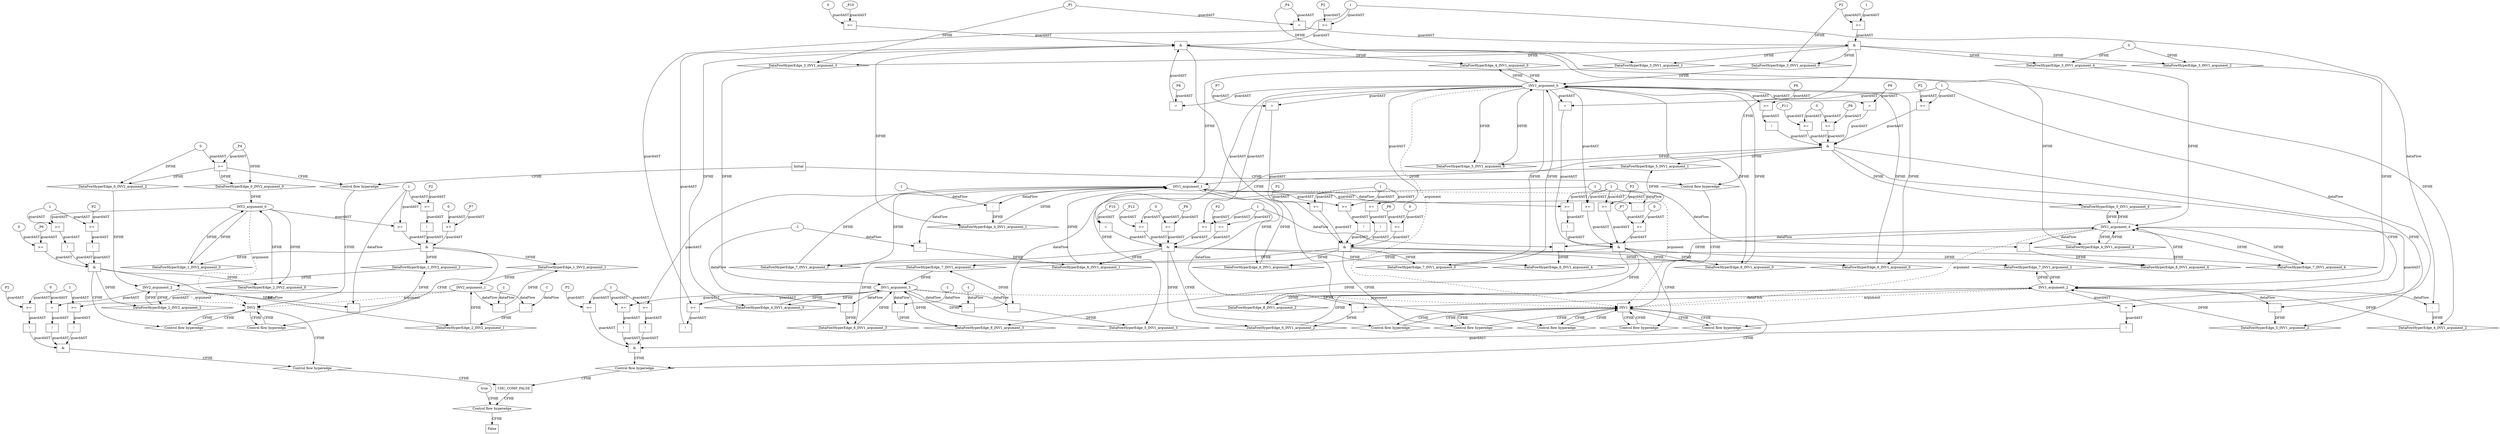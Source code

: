 // Horn Graph
digraph {
	"xxxINV2___Initial_0xxxdataFlow_0_node_0" [label="_P4"  nodeName="xxxINV2___Initial_0xxxdataFlow_0_node_0" class=symbolicConstant GNNNodeID=3]
	"xxxINV2___Initial_0xxxdataFlow1_node_0" [label="0"  nodeName="xxxINV2___Initial_0xxxdataFlow1_node_0" class=IdealInt GNNNodeID=4]
	"xxxINV2___Initial_0xxxguard_0_node_0" [label=">="  nodeName="xxxINV2___Initial_0xxxguard_0_node_0" class=Operator GNNNodeID=5 shape=rect]
		"xxxINV2___Initial_0xxxdataFlow1_node_0" -> "xxxINV2___Initial_0xxxguard_0_node_0" [ label="guardAST"]
		"xxxINV2___Initial_0xxxdataFlow_0_node_0" -> "xxxINV2___Initial_0xxxguard_0_node_0" [ label="guardAST"]
	"xxxINV2___INV2_1xxxdataFlow_0_node_0" [label="-"  nodeName="xxxINV2___INV2_1xxxdataFlow_0_node_0" class=Operator GNNNodeID=6 shape=rect]
	"xxxINV2___INV2_1xxxdataFlow_0_node_2" [label="-1"  nodeName="xxxINV2___INV2_1xxxdataFlow_0_node_2" class=IdealInt GNNNodeID=7]
		"INV2_argument_1" -> "xxxINV2___INV2_1xxxdataFlow_0_node_0" [ label="dataFlow"]
		"xxxINV2___INV2_1xxxdataFlow_0_node_2" -> "xxxINV2___INV2_1xxxdataFlow_0_node_0" [ label="dataFlow"]
	"xxxINV2___INV2_1xxxdataFlow1_node_0" [label="-"  nodeName="xxxINV2___INV2_1xxxdataFlow1_node_0" class=Operator GNNNodeID=8 shape=rect]
	"xxxINV2___INV2_1xxxdataFlow1_node_2" [label="1"  nodeName="xxxINV2___INV2_1xxxdataFlow1_node_2" class=IdealInt GNNNodeID=9]
		"INV2_argument_2" -> "xxxINV2___INV2_1xxxdataFlow1_node_0" [ label="dataFlow"]
		"xxxINV2___INV2_1xxxdataFlow1_node_2" -> "xxxINV2___INV2_1xxxdataFlow1_node_0" [ label="dataFlow"]
	"xxxINV2___INV2_1xxxguard_0_node_0" [label="!"  nodeName="xxxINV2___INV2_1xxxguard_0_node_0" class=Operator GNNNodeID=10 shape=rect]
	"xxxINV2___INV2_1xxxguard_0_node_1" [label=">="  nodeName="xxxINV2___INV2_1xxxguard_0_node_1" class=Operator GNNNodeID=11 shape=rect]
	"xxxINV2___INV2_1xxxguard_0_node_2" [label="P2"  nodeName="xxxINV2___INV2_1xxxguard_0_node_2" class=symbolicConstant GNNNodeID=12]
		"xxxINV2___INV2_1xxxguard_0_node_1" -> "xxxINV2___INV2_1xxxguard_0_node_0" [ label="guardAST"]
		"xxxINV2___INV2_1xxxguard_0_node_2" -> "xxxINV2___INV2_1xxxguard_0_node_1" [ label="guardAST"]
		"xxxINV2___INV2_1xxxdataFlow1_node_2" -> "xxxINV2___INV2_1xxxguard_0_node_1" [ label="guardAST"]
	"xxxINV2___INV2_1xxxguard1_node_0" [label=">="  nodeName="xxxINV2___INV2_1xxxguard1_node_0" class=Operator GNNNodeID=13 shape=rect]
	"xxxINV2___INV2_1xxxguard1_node_1" [label="_P7"  nodeName="xxxINV2___INV2_1xxxguard1_node_1" class=symbolicConstant GNNNodeID=14]
	"xxxINV2___INV2_1xxxguard1_node_2" [label="0"  nodeName="xxxINV2___INV2_1xxxguard1_node_2" class=IdealInt GNNNodeID=15]
		"xxxINV2___INV2_1xxxguard1_node_1" -> "xxxINV2___INV2_1xxxguard1_node_0" [ label="guardAST"]
		"xxxINV2___INV2_1xxxguard1_node_2" -> "xxxINV2___INV2_1xxxguard1_node_0" [ label="guardAST"]
	"xxxINV2___INV2_1xxxguard2_node_0" [label=">="  nodeName="xxxINV2___INV2_1xxxguard2_node_0" class=Operator GNNNodeID=16 shape=rect]
		"INV2_argument_0" -> "xxxINV2___INV2_1xxxguard2_node_0" [ label="guardAST"]
		"xxxINV2___INV2_1xxxdataFlow1_node_2" -> "xxxINV2___INV2_1xxxguard2_node_0" [ label="guardAST"]
	"xxxINV2___INV2_2xxxdataFlow_0_node_0" [label="-"  nodeName="xxxINV2___INV2_2xxxdataFlow_0_node_0" class=Operator GNNNodeID=17 shape=rect]
	"xxxINV2___INV2_2xxxdataFlow_0_node_2" [label="-1"  nodeName="xxxINV2___INV2_2xxxdataFlow_0_node_2" class=IdealInt GNNNodeID=18]
		"INV2_argument_1" -> "xxxINV2___INV2_2xxxdataFlow_0_node_0" [ label="dataFlow"]
		"xxxINV2___INV2_2xxxdataFlow_0_node_2" -> "xxxINV2___INV2_2xxxdataFlow_0_node_0" [ label="dataFlow"]
	"xxxINV2___INV2_2xxxguard_0_node_0" [label=">="  nodeName="xxxINV2___INV2_2xxxguard_0_node_0" class=Operator GNNNodeID=19 shape=rect]
	"xxxINV2___INV2_2xxxguard_0_node_1" [label="_P6"  nodeName="xxxINV2___INV2_2xxxguard_0_node_1" class=symbolicConstant GNNNodeID=20]
	"xxxINV2___INV2_2xxxguard_0_node_2" [label="0"  nodeName="xxxINV2___INV2_2xxxguard_0_node_2" class=IdealInt GNNNodeID=21]
		"xxxINV2___INV2_2xxxguard_0_node_1" -> "xxxINV2___INV2_2xxxguard_0_node_0" [ label="guardAST"]
		"xxxINV2___INV2_2xxxguard_0_node_2" -> "xxxINV2___INV2_2xxxguard_0_node_0" [ label="guardAST"]
	"xxxINV2___INV2_2xxxguard1_node_0" [label="!"  nodeName="xxxINV2___INV2_2xxxguard1_node_0" class=Operator GNNNodeID=22 shape=rect]
	"xxxINV2___INV2_2xxxguard1_node_1" [label=">="  nodeName="xxxINV2___INV2_2xxxguard1_node_1" class=Operator GNNNodeID=23 shape=rect]
	"xxxINV2___INV2_2xxxguard1_node_2" [label="P2"  nodeName="xxxINV2___INV2_2xxxguard1_node_2" class=symbolicConstant GNNNodeID=24]
	"xxxINV2___INV2_2xxxguard1_node_3" [label="1"  nodeName="xxxINV2___INV2_2xxxguard1_node_3" class=IdealInt GNNNodeID=25]
		"xxxINV2___INV2_2xxxguard1_node_1" -> "xxxINV2___INV2_2xxxguard1_node_0" [ label="guardAST"]
		"xxxINV2___INV2_2xxxguard1_node_2" -> "xxxINV2___INV2_2xxxguard1_node_1" [ label="guardAST"]
		"xxxINV2___INV2_2xxxguard1_node_3" -> "xxxINV2___INV2_2xxxguard1_node_1" [ label="guardAST"]
	"xxxINV2___INV2_2xxxguard2_node_0" [label="!"  nodeName="xxxINV2___INV2_2xxxguard2_node_0" class=Operator GNNNodeID=26 shape=rect]
	"xxxINV2___INV2_2xxxguard2_node_1" [label=">="  nodeName="xxxINV2___INV2_2xxxguard2_node_1" class=Operator GNNNodeID=27 shape=rect]
		"xxxINV2___INV2_2xxxguard2_node_1" -> "xxxINV2___INV2_2xxxguard2_node_0" [ label="guardAST"]
		"INV2_argument_0" -> "xxxINV2___INV2_2xxxguard2_node_1" [ label="guardAST"]
		"xxxINV2___INV2_2xxxguard1_node_3" -> "xxxINV2___INV2_2xxxguard2_node_1" [ label="guardAST"]
	"xxxINV1___Initial_3xxxdataFlow_0_node_0" [label="0"  nodeName="xxxINV1___Initial_3xxxdataFlow_0_node_0" class=IdealInt GNNNodeID=33]
	"xxxINV1___Initial_3xxxdataFlow1_node_0" [label="_P4"  nodeName="xxxINV1___Initial_3xxxdataFlow1_node_0" class=symbolicConstant GNNNodeID=34]
	"xxxINV1___Initial_3xxxdataFlow3_node_0" [label="_P1"  nodeName="xxxINV1___Initial_3xxxdataFlow3_node_0" class=symbolicConstant GNNNodeID=35]
	"xxxINV1___Initial_3xxxdataFlow4_node_0" [label="P2"  nodeName="xxxINV1___Initial_3xxxdataFlow4_node_0" class=symbolicConstant GNNNodeID=36]
	"xxxINV1___Initial_3xxxguard_0_node_0" [label=">="  nodeName="xxxINV1___Initial_3xxxguard_0_node_0" class=Operator GNNNodeID=37 shape=rect]
	"xxxINV1___Initial_3xxxguard_0_node_2" [label="1"  nodeName="xxxINV1___Initial_3xxxguard_0_node_2" class=IdealInt GNNNodeID=38]
		"xxxINV1___Initial_3xxxdataFlow4_node_0" -> "xxxINV1___Initial_3xxxguard_0_node_0" [ label="guardAST"]
		"xxxINV1___Initial_3xxxguard_0_node_2" -> "xxxINV1___Initial_3xxxguard_0_node_0" [ label="guardAST"]
	"xxxINV1___Initial_3xxxguard1_node_0" [label="="  nodeName="xxxINV1___Initial_3xxxguard1_node_0" class=Operator GNNNodeID=39 shape=rect]
		"xxxINV1___Initial_3xxxdataFlow1_node_0" -> "xxxINV1___Initial_3xxxguard1_node_0" [ label="guardAST"]
		"xxxINV1___Initial_3xxxdataFlow3_node_0" -> "xxxINV1___Initial_3xxxguard1_node_0" [ label="guardAST"]
	"xxxINV1___INV1_4xxxdataFlow_0_node_0" [label="-"  nodeName="xxxINV1___INV1_4xxxdataFlow_0_node_0" class=Operator GNNNodeID=40 shape=rect]
	"xxxINV1___INV1_4xxxdataFlow_0_node_2" [label="-1"  nodeName="xxxINV1___INV1_4xxxdataFlow_0_node_2" class=IdealInt GNNNodeID=41]
		"INV1_argument_1" -> "xxxINV1___INV1_4xxxdataFlow_0_node_0" [ label="dataFlow"]
		"xxxINV1___INV1_4xxxdataFlow_0_node_2" -> "xxxINV1___INV1_4xxxdataFlow_0_node_0" [ label="dataFlow"]
	"xxxINV1___INV1_4xxxdataFlow1_node_0" [label="-"  nodeName="xxxINV1___INV1_4xxxdataFlow1_node_0" class=Operator GNNNodeID=42 shape=rect]
	"xxxINV1___INV1_4xxxdataFlow1_node_2" [label="1"  nodeName="xxxINV1___INV1_4xxxdataFlow1_node_2" class=IdealInt GNNNodeID=43]
		"INV1_argument_2" -> "xxxINV1___INV1_4xxxdataFlow1_node_0" [ label="dataFlow"]
		"xxxINV1___INV1_4xxxdataFlow1_node_2" -> "xxxINV1___INV1_4xxxdataFlow1_node_0" [ label="dataFlow"]
	"xxxINV1___INV1_4xxxguard_0_node_0" [label=">="  nodeName="xxxINV1___INV1_4xxxguard_0_node_0" class=Operator GNNNodeID=44 shape=rect]
	"xxxINV1___INV1_4xxxguard_0_node_1" [label="P2"  nodeName="xxxINV1___INV1_4xxxguard_0_node_1" class=symbolicConstant GNNNodeID=45]
		"xxxINV1___INV1_4xxxguard_0_node_1" -> "xxxINV1___INV1_4xxxguard_0_node_0" [ label="guardAST"]
		"xxxINV1___INV1_4xxxdataFlow1_node_2" -> "xxxINV1___INV1_4xxxguard_0_node_0" [ label="guardAST"]
	"xxxINV1___INV1_4xxxguard1_node_0" [label=">="  nodeName="xxxINV1___INV1_4xxxguard1_node_0" class=Operator GNNNodeID=46 shape=rect]
	"xxxINV1___INV1_4xxxguard1_node_1" [label="_P10"  nodeName="xxxINV1___INV1_4xxxguard1_node_1" class=symbolicConstant GNNNodeID=47]
	"xxxINV1___INV1_4xxxguard1_node_2" [label="0"  nodeName="xxxINV1___INV1_4xxxguard1_node_2" class=IdealInt GNNNodeID=48]
		"xxxINV1___INV1_4xxxguard1_node_1" -> "xxxINV1___INV1_4xxxguard1_node_0" [ label="guardAST"]
		"xxxINV1___INV1_4xxxguard1_node_2" -> "xxxINV1___INV1_4xxxguard1_node_0" [ label="guardAST"]
	"xxxINV1___INV1_4xxxguard2_node_0" [label="!"  nodeName="xxxINV1___INV1_4xxxguard2_node_0" class=Operator GNNNodeID=49 shape=rect]
	"xxxINV1___INV1_4xxxguard2_node_1" [label=">="  nodeName="xxxINV1___INV1_4xxxguard2_node_1" class=Operator GNNNodeID=50 shape=rect]
		"xxxINV1___INV1_4xxxguard2_node_1" -> "xxxINV1___INV1_4xxxguard2_node_0" [ label="guardAST"]
		"INV1_argument_3" -> "xxxINV1___INV1_4xxxguard2_node_1" [ label="guardAST"]
		"xxxINV1___INV1_4xxxdataFlow1_node_2" -> "xxxINV1___INV1_4xxxguard2_node_1" [ label="guardAST"]
	"xxxINV1___INV1_4xxxguard3_node_0" [label="="  nodeName="xxxINV1___INV1_4xxxguard3_node_0" class=Operator GNNNodeID=51 shape=rect]
	"xxxINV1___INV1_4xxxguard3_node_1" [label="P8"  nodeName="xxxINV1___INV1_4xxxguard3_node_1" class=symbolicConstant GNNNodeID=52]
		"xxxINV1___INV1_4xxxguard3_node_1" -> "xxxINV1___INV1_4xxxguard3_node_0" [ label="guardAST"]
		"INV1_argument_0" -> "xxxINV1___INV1_4xxxguard3_node_0" [ label="guardAST"]
	"xxxINV1___INV1_5xxxdataFlow_0_node_0" [label="-"  nodeName="xxxINV1___INV1_5xxxdataFlow_0_node_0" class=Operator GNNNodeID=53 shape=rect]
	"xxxINV1___INV1_5xxxdataFlow_0_node_2" [label="-1"  nodeName="xxxINV1___INV1_5xxxdataFlow_0_node_2" class=IdealInt GNNNodeID=54]
		"INV1_argument_1" -> "xxxINV1___INV1_5xxxdataFlow_0_node_0" [ label="dataFlow"]
		"xxxINV1___INV1_5xxxdataFlow_0_node_2" -> "xxxINV1___INV1_5xxxdataFlow_0_node_0" [ label="dataFlow"]
	"xxxINV1___INV1_5xxxdataFlow1_node_0" [label="-"  nodeName="xxxINV1___INV1_5xxxdataFlow1_node_0" class=Operator GNNNodeID=55 shape=rect]
		"INV1_argument_3" -> "xxxINV1___INV1_5xxxdataFlow1_node_0" [ label="dataFlow"]
		"xxxINV1___INV1_5xxxdataFlow_0_node_2" -> "xxxINV1___INV1_5xxxdataFlow1_node_0" [ label="dataFlow"]
	"xxxINV1___INV1_5xxxdataFlow2_node_0" [label="-"  nodeName="xxxINV1___INV1_5xxxdataFlow2_node_0" class=Operator GNNNodeID=56 shape=rect]
	"xxxINV1___INV1_5xxxdataFlow2_node_2" [label="1"  nodeName="xxxINV1___INV1_5xxxdataFlow2_node_2" class=IdealInt GNNNodeID=57]
		"INV1_argument_2" -> "xxxINV1___INV1_5xxxdataFlow2_node_0" [ label="dataFlow"]
		"xxxINV1___INV1_5xxxdataFlow2_node_2" -> "xxxINV1___INV1_5xxxdataFlow2_node_0" [ label="dataFlow"]
	"xxxINV1___INV1_5xxxguard_0_node_0" [label="="  nodeName="xxxINV1___INV1_5xxxguard_0_node_0" class=Operator GNNNodeID=58 shape=rect]
	"xxxINV1___INV1_5xxxguard_0_node_1" [label="P9"  nodeName="xxxINV1___INV1_5xxxguard_0_node_1" class=symbolicConstant GNNNodeID=59]
		"xxxINV1___INV1_5xxxguard_0_node_1" -> "xxxINV1___INV1_5xxxguard_0_node_0" [ label="guardAST"]
		"INV1_argument_0" -> "xxxINV1___INV1_5xxxguard_0_node_0" [ label="guardAST"]
	"xxxINV1___INV1_5xxxguard1_node_0" [label="!"  nodeName="xxxINV1___INV1_5xxxguard1_node_0" class=Operator GNNNodeID=60 shape=rect]
	"xxxINV1___INV1_5xxxguard1_node_1" [label=">="  nodeName="xxxINV1___INV1_5xxxguard1_node_1" class=Operator GNNNodeID=61 shape=rect]
		"xxxINV1___INV1_5xxxguard1_node_1" -> "xxxINV1___INV1_5xxxguard1_node_0" [ label="guardAST"]
		"INV1_argument_0" -> "xxxINV1___INV1_5xxxguard1_node_1" [ label="guardAST"]
		"xxxINV1___INV1_5xxxdataFlow2_node_2" -> "xxxINV1___INV1_5xxxguard1_node_1" [ label="guardAST"]
	"xxxINV1___INV1_5xxxguard2_node_0" [label=">="  nodeName="xxxINV1___INV1_5xxxguard2_node_0" class=Operator GNNNodeID=62 shape=rect]
	"xxxINV1___INV1_5xxxguard2_node_1" [label="_P8"  nodeName="xxxINV1___INV1_5xxxguard2_node_1" class=symbolicConstant GNNNodeID=63]
	"xxxINV1___INV1_5xxxguard2_node_2" [label="0"  nodeName="xxxINV1___INV1_5xxxguard2_node_2" class=IdealInt GNNNodeID=64]
		"xxxINV1___INV1_5xxxguard2_node_1" -> "xxxINV1___INV1_5xxxguard2_node_0" [ label="guardAST"]
		"xxxINV1___INV1_5xxxguard2_node_2" -> "xxxINV1___INV1_5xxxguard2_node_0" [ label="guardAST"]
	"xxxINV1___INV1_5xxxguard3_node_0" [label=">="  nodeName="xxxINV1___INV1_5xxxguard3_node_0" class=Operator GNNNodeID=65 shape=rect]
	"xxxINV1___INV1_5xxxguard3_node_1" [label="P2"  nodeName="xxxINV1___INV1_5xxxguard3_node_1" class=symbolicConstant GNNNodeID=66]
		"xxxINV1___INV1_5xxxguard3_node_1" -> "xxxINV1___INV1_5xxxguard3_node_0" [ label="guardAST"]
		"xxxINV1___INV1_5xxxdataFlow2_node_2" -> "xxxINV1___INV1_5xxxguard3_node_0" [ label="guardAST"]
	"xxxINV1___INV1_5xxxguard4_node_0" [label=">="  nodeName="xxxINV1___INV1_5xxxguard4_node_0" class=Operator GNNNodeID=67 shape=rect]
	"xxxINV1___INV1_5xxxguard4_node_1" [label="_P11"  nodeName="xxxINV1___INV1_5xxxguard4_node_1" class=symbolicConstant GNNNodeID=68]
		"xxxINV1___INV1_5xxxguard4_node_1" -> "xxxINV1___INV1_5xxxguard4_node_0" [ label="guardAST"]
		"xxxINV1___INV1_5xxxguard2_node_2" -> "xxxINV1___INV1_5xxxguard4_node_0" [ label="guardAST"]
	"xxxINV1___INV1_6xxxdataFlow_0_node_0" [label="-"  nodeName="xxxINV1___INV1_6xxxdataFlow_0_node_0" class=Operator GNNNodeID=69 shape=rect]
	"xxxINV1___INV1_6xxxdataFlow_0_node_2" [label="-1"  nodeName="xxxINV1___INV1_6xxxdataFlow_0_node_2" class=IdealInt GNNNodeID=70]
		"INV1_argument_1" -> "xxxINV1___INV1_6xxxdataFlow_0_node_0" [ label="dataFlow"]
		"xxxINV1___INV1_6xxxdataFlow_0_node_2" -> "xxxINV1___INV1_6xxxdataFlow_0_node_0" [ label="dataFlow"]
	"xxxINV1___INV1_6xxxdataFlow1_node_0" [label="-"  nodeName="xxxINV1___INV1_6xxxdataFlow1_node_0" class=Operator GNNNodeID=71 shape=rect]
		"INV1_argument_3" -> "xxxINV1___INV1_6xxxdataFlow1_node_0" [ label="dataFlow"]
		"xxxINV1___INV1_6xxxdataFlow_0_node_2" -> "xxxINV1___INV1_6xxxdataFlow1_node_0" [ label="dataFlow"]
	"xxxINV1___INV1_6xxxdataFlow2_node_0" [label="-"  nodeName="xxxINV1___INV1_6xxxdataFlow2_node_0" class=Operator GNNNodeID=72 shape=rect]
	"xxxINV1___INV1_6xxxdataFlow2_node_2" [label="1"  nodeName="xxxINV1___INV1_6xxxdataFlow2_node_2" class=IdealInt GNNNodeID=73]
		"INV1_argument_2" -> "xxxINV1___INV1_6xxxdataFlow2_node_0" [ label="dataFlow"]
		"xxxINV1___INV1_6xxxdataFlow2_node_2" -> "xxxINV1___INV1_6xxxdataFlow2_node_0" [ label="dataFlow"]
	"xxxINV1___INV1_6xxxdataFlow3_node_0" [label="-"  nodeName="xxxINV1___INV1_6xxxdataFlow3_node_0" class=Operator GNNNodeID=74 shape=rect]
		"INV1_argument_4" -> "xxxINV1___INV1_6xxxdataFlow3_node_0" [ label="dataFlow"]
		"xxxINV1___INV1_6xxxdataFlow2_node_2" -> "xxxINV1___INV1_6xxxdataFlow3_node_0" [ label="dataFlow"]
	"xxxINV1___INV1_6xxxguard_0_node_0" [label="="  nodeName="xxxINV1___INV1_6xxxguard_0_node_0" class=Operator GNNNodeID=75 shape=rect]
	"xxxINV1___INV1_6xxxguard_0_node_1" [label="P10"  nodeName="xxxINV1___INV1_6xxxguard_0_node_1" class=symbolicConstant GNNNodeID=76]
		"xxxINV1___INV1_6xxxguard_0_node_1" -> "xxxINV1___INV1_6xxxguard_0_node_0" [ label="guardAST"]
		"INV1_argument_0" -> "xxxINV1___INV1_6xxxguard_0_node_0" [ label="guardAST"]
	"xxxINV1___INV1_6xxxguard1_node_0" [label=">="  nodeName="xxxINV1___INV1_6xxxguard1_node_0" class=Operator GNNNodeID=77 shape=rect]
		"INV1_argument_0" -> "xxxINV1___INV1_6xxxguard1_node_0" [ label="guardAST"]
		"xxxINV1___INV1_6xxxdataFlow2_node_2" -> "xxxINV1___INV1_6xxxguard1_node_0" [ label="guardAST"]
	"xxxINV1___INV1_6xxxguard2_node_0" [label=">="  nodeName="xxxINV1___INV1_6xxxguard2_node_0" class=Operator GNNNodeID=78 shape=rect]
	"xxxINV1___INV1_6xxxguard2_node_1" [label="P2"  nodeName="xxxINV1___INV1_6xxxguard2_node_1" class=symbolicConstant GNNNodeID=79]
		"xxxINV1___INV1_6xxxguard2_node_1" -> "xxxINV1___INV1_6xxxguard2_node_0" [ label="guardAST"]
		"xxxINV1___INV1_6xxxdataFlow2_node_2" -> "xxxINV1___INV1_6xxxguard2_node_0" [ label="guardAST"]
	"xxxINV1___INV1_6xxxguard3_node_0" [label=">="  nodeName="xxxINV1___INV1_6xxxguard3_node_0" class=Operator GNNNodeID=80 shape=rect]
	"xxxINV1___INV1_6xxxguard3_node_1" [label="_P9"  nodeName="xxxINV1___INV1_6xxxguard3_node_1" class=symbolicConstant GNNNodeID=81]
	"xxxINV1___INV1_6xxxguard3_node_2" [label="0"  nodeName="xxxINV1___INV1_6xxxguard3_node_2" class=IdealInt GNNNodeID=82]
		"xxxINV1___INV1_6xxxguard3_node_1" -> "xxxINV1___INV1_6xxxguard3_node_0" [ label="guardAST"]
		"xxxINV1___INV1_6xxxguard3_node_2" -> "xxxINV1___INV1_6xxxguard3_node_0" [ label="guardAST"]
	"xxxINV1___INV1_6xxxguard4_node_0" [label=">="  nodeName="xxxINV1___INV1_6xxxguard4_node_0" class=Operator GNNNodeID=83 shape=rect]
	"xxxINV1___INV1_6xxxguard4_node_1" [label="_P12"  nodeName="xxxINV1___INV1_6xxxguard4_node_1" class=symbolicConstant GNNNodeID=84]
		"xxxINV1___INV1_6xxxguard4_node_1" -> "xxxINV1___INV1_6xxxguard4_node_0" [ label="guardAST"]
		"xxxINV1___INV1_6xxxguard3_node_2" -> "xxxINV1___INV1_6xxxguard4_node_0" [ label="guardAST"]
	"xxxINV1___INV1_7xxxdataFlow_0_node_0" [label="-"  nodeName="xxxINV1___INV1_7xxxdataFlow_0_node_0" class=Operator GNNNodeID=85 shape=rect]
	"xxxINV1___INV1_7xxxdataFlow_0_node_2" [label="-1"  nodeName="xxxINV1___INV1_7xxxdataFlow_0_node_2" class=IdealInt GNNNodeID=86]
		"INV1_argument_3" -> "xxxINV1___INV1_7xxxdataFlow_0_node_0" [ label="dataFlow"]
		"xxxINV1___INV1_7xxxdataFlow_0_node_2" -> "xxxINV1___INV1_7xxxdataFlow_0_node_0" [ label="dataFlow"]
	"xxxINV1___INV1_7xxxguard_0_node_0" [label="="  nodeName="xxxINV1___INV1_7xxxguard_0_node_0" class=Operator GNNNodeID=87 shape=rect]
	"xxxINV1___INV1_7xxxguard_0_node_1" [label="P7"  nodeName="xxxINV1___INV1_7xxxguard_0_node_1" class=symbolicConstant GNNNodeID=88]
		"xxxINV1___INV1_7xxxguard_0_node_1" -> "xxxINV1___INV1_7xxxguard_0_node_0" [ label="guardAST"]
		"INV1_argument_0" -> "xxxINV1___INV1_7xxxguard_0_node_0" [ label="guardAST"]
	"xxxINV1___INV1_7xxxguard1_node_0" [label="!"  nodeName="xxxINV1___INV1_7xxxguard1_node_0" class=Operator GNNNodeID=89 shape=rect]
	"xxxINV1___INV1_7xxxguard1_node_1" [label=">="  nodeName="xxxINV1___INV1_7xxxguard1_node_1" class=Operator GNNNodeID=90 shape=rect]
	"xxxINV1___INV1_7xxxguard1_node_3" [label="1"  nodeName="xxxINV1___INV1_7xxxguard1_node_3" class=IdealInt GNNNodeID=91]
		"xxxINV1___INV1_7xxxguard1_node_1" -> "xxxINV1___INV1_7xxxguard1_node_0" [ label="guardAST"]
		"INV1_argument_1" -> "xxxINV1___INV1_7xxxguard1_node_1" [ label="guardAST"]
		"xxxINV1___INV1_7xxxguard1_node_3" -> "xxxINV1___INV1_7xxxguard1_node_1" [ label="guardAST"]
	"xxxINV1___INV1_7xxxguard2_node_0" [label=">="  nodeName="xxxINV1___INV1_7xxxguard2_node_0" class=Operator GNNNodeID=92 shape=rect]
	"xxxINV1___INV1_7xxxguard2_node_1" [label="_P6"  nodeName="xxxINV1___INV1_7xxxguard2_node_1" class=symbolicConstant GNNNodeID=93]
	"xxxINV1___INV1_7xxxguard2_node_2" [label="0"  nodeName="xxxINV1___INV1_7xxxguard2_node_2" class=IdealInt GNNNodeID=94]
		"xxxINV1___INV1_7xxxguard2_node_1" -> "xxxINV1___INV1_7xxxguard2_node_0" [ label="guardAST"]
		"xxxINV1___INV1_7xxxguard2_node_2" -> "xxxINV1___INV1_7xxxguard2_node_0" [ label="guardAST"]
	"xxxINV1___INV1_7xxxguard3_node_0" [label=">="  nodeName="xxxINV1___INV1_7xxxguard3_node_0" class=Operator GNNNodeID=95 shape=rect]
	"xxxINV1___INV1_7xxxguard3_node_1" [label="P2"  nodeName="xxxINV1___INV1_7xxxguard3_node_1" class=symbolicConstant GNNNodeID=96]
		"xxxINV1___INV1_7xxxguard3_node_1" -> "xxxINV1___INV1_7xxxguard3_node_0" [ label="guardAST"]
		"xxxINV1___INV1_7xxxguard1_node_3" -> "xxxINV1___INV1_7xxxguard3_node_0" [ label="guardAST"]
	"xxxINV1___INV1_7xxxguard4_node_0" [label="!"  nodeName="xxxINV1___INV1_7xxxguard4_node_0" class=Operator GNNNodeID=97 shape=rect]
	"xxxINV1___INV1_7xxxguard4_node_1" [label=">="  nodeName="xxxINV1___INV1_7xxxguard4_node_1" class=Operator GNNNodeID=98 shape=rect]
		"xxxINV1___INV1_7xxxguard4_node_1" -> "xxxINV1___INV1_7xxxguard4_node_0" [ label="guardAST"]
		"INV1_argument_0" -> "xxxINV1___INV1_7xxxguard4_node_1" [ label="guardAST"]
		"xxxINV1___INV1_7xxxguard1_node_3" -> "xxxINV1___INV1_7xxxguard4_node_1" [ label="guardAST"]
	"xxxINV1___INV1_8xxxdataFlow_0_node_0" [label="-"  nodeName="xxxINV1___INV1_8xxxdataFlow_0_node_0" class=Operator GNNNodeID=99 shape=rect]
	"xxxINV1___INV1_8xxxdataFlow_0_node_2" [label="-1"  nodeName="xxxINV1___INV1_8xxxdataFlow_0_node_2" class=IdealInt GNNNodeID=100]
		"INV1_argument_3" -> "xxxINV1___INV1_8xxxdataFlow_0_node_0" [ label="dataFlow"]
		"xxxINV1___INV1_8xxxdataFlow_0_node_2" -> "xxxINV1___INV1_8xxxdataFlow_0_node_0" [ label="dataFlow"]
	"xxxINV1___INV1_8xxxdataFlow1_node_0" [label="-"  nodeName="xxxINV1___INV1_8xxxdataFlow1_node_0" class=Operator GNNNodeID=101 shape=rect]
	"xxxINV1___INV1_8xxxdataFlow1_node_2" [label="1"  nodeName="xxxINV1___INV1_8xxxdataFlow1_node_2" class=IdealInt GNNNodeID=102]
		"INV1_argument_4" -> "xxxINV1___INV1_8xxxdataFlow1_node_0" [ label="dataFlow"]
		"xxxINV1___INV1_8xxxdataFlow1_node_2" -> "xxxINV1___INV1_8xxxdataFlow1_node_0" [ label="dataFlow"]
	"xxxINV1___INV1_8xxxguard_0_node_0" [label="="  nodeName="xxxINV1___INV1_8xxxguard_0_node_0" class=Operator GNNNodeID=103 shape=rect]
	"xxxINV1___INV1_8xxxguard_0_node_1" [label="P8"  nodeName="xxxINV1___INV1_8xxxguard_0_node_1" class=symbolicConstant GNNNodeID=104]
		"xxxINV1___INV1_8xxxguard_0_node_1" -> "xxxINV1___INV1_8xxxguard_0_node_0" [ label="guardAST"]
		"INV1_argument_0" -> "xxxINV1___INV1_8xxxguard_0_node_0" [ label="guardAST"]
	"xxxINV1___INV1_8xxxguard1_node_0" [label="!"  nodeName="xxxINV1___INV1_8xxxguard1_node_0" class=Operator GNNNodeID=105 shape=rect]
	"xxxINV1___INV1_8xxxguard1_node_1" [label=">="  nodeName="xxxINV1___INV1_8xxxguard1_node_1" class=Operator GNNNodeID=106 shape=rect]
		"xxxINV1___INV1_8xxxguard1_node_1" -> "xxxINV1___INV1_8xxxguard1_node_0" [ label="guardAST"]
		"INV1_argument_1" -> "xxxINV1___INV1_8xxxguard1_node_1" [ label="guardAST"]
		"xxxINV1___INV1_8xxxdataFlow1_node_2" -> "xxxINV1___INV1_8xxxguard1_node_1" [ label="guardAST"]
	"xxxINV1___INV1_8xxxguard2_node_0" [label=">="  nodeName="xxxINV1___INV1_8xxxguard2_node_0" class=Operator GNNNodeID=107 shape=rect]
	"xxxINV1___INV1_8xxxguard2_node_1" [label="P2"  nodeName="xxxINV1___INV1_8xxxguard2_node_1" class=symbolicConstant GNNNodeID=108]
		"xxxINV1___INV1_8xxxguard2_node_1" -> "xxxINV1___INV1_8xxxguard2_node_0" [ label="guardAST"]
		"xxxINV1___INV1_8xxxdataFlow1_node_2" -> "xxxINV1___INV1_8xxxguard2_node_0" [ label="guardAST"]
	"xxxINV1___INV1_8xxxguard3_node_0" [label=">="  nodeName="xxxINV1___INV1_8xxxguard3_node_0" class=Operator GNNNodeID=109 shape=rect]
	"xxxINV1___INV1_8xxxguard3_node_1" [label="_P7"  nodeName="xxxINV1___INV1_8xxxguard3_node_1" class=symbolicConstant GNNNodeID=110]
	"xxxINV1___INV1_8xxxguard3_node_2" [label="0"  nodeName="xxxINV1___INV1_8xxxguard3_node_2" class=IdealInt GNNNodeID=111]
		"xxxINV1___INV1_8xxxguard3_node_1" -> "xxxINV1___INV1_8xxxguard3_node_0" [ label="guardAST"]
		"xxxINV1___INV1_8xxxguard3_node_2" -> "xxxINV1___INV1_8xxxguard3_node_0" [ label="guardAST"]
	"xxxINV1___INV1_8xxxguard4_node_0" [label=">="  nodeName="xxxINV1___INV1_8xxxguard4_node_0" class=Operator GNNNodeID=112 shape=rect]
		"INV1_argument_0" -> "xxxINV1___INV1_8xxxguard4_node_0" [ label="guardAST"]
		"xxxINV1___INV1_8xxxdataFlow1_node_2" -> "xxxINV1___INV1_8xxxguard4_node_0" [ label="guardAST"]
	"xxxCHC_COMP_FALSE___INV2_9xxxguard_0_node_0" [label="!"  nodeName="xxxCHC_COMP_FALSE___INV2_9xxxguard_0_node_0" class=Operator GNNNodeID=113 shape=rect]
	"xxxCHC_COMP_FALSE___INV2_9xxxguard_0_node_1" [label="="  nodeName="xxxCHC_COMP_FALSE___INV2_9xxxguard_0_node_1" class=Operator GNNNodeID=114 shape=rect]
	"xxxCHC_COMP_FALSE___INV2_9xxxguard_0_node_3" [label="0"  nodeName="xxxCHC_COMP_FALSE___INV2_9xxxguard_0_node_3" class=IdealInt GNNNodeID=115]
		"xxxCHC_COMP_FALSE___INV2_9xxxguard_0_node_1" -> "xxxCHC_COMP_FALSE___INV2_9xxxguard_0_node_0" [ label="guardAST"]
		"INV2_argument_2" -> "xxxCHC_COMP_FALSE___INV2_9xxxguard_0_node_1" [ label="guardAST"]
		"xxxCHC_COMP_FALSE___INV2_9xxxguard_0_node_3" -> "xxxCHC_COMP_FALSE___INV2_9xxxguard_0_node_1" [ label="guardAST"]
	"xxxCHC_COMP_FALSE___INV2_9xxxguard1_node_0" [label="!"  nodeName="xxxCHC_COMP_FALSE___INV2_9xxxguard1_node_0" class=Operator GNNNodeID=116 shape=rect]
	"xxxCHC_COMP_FALSE___INV2_9xxxguard1_node_1" [label=">="  nodeName="xxxCHC_COMP_FALSE___INV2_9xxxguard1_node_1" class=Operator GNNNodeID=117 shape=rect]
	"xxxCHC_COMP_FALSE___INV2_9xxxguard1_node_2" [label="P2"  nodeName="xxxCHC_COMP_FALSE___INV2_9xxxguard1_node_2" class=symbolicConstant GNNNodeID=118]
	"xxxCHC_COMP_FALSE___INV2_9xxxguard1_node_3" [label="1"  nodeName="xxxCHC_COMP_FALSE___INV2_9xxxguard1_node_3" class=IdealInt GNNNodeID=119]
		"xxxCHC_COMP_FALSE___INV2_9xxxguard1_node_1" -> "xxxCHC_COMP_FALSE___INV2_9xxxguard1_node_0" [ label="guardAST"]
		"xxxCHC_COMP_FALSE___INV2_9xxxguard1_node_2" -> "xxxCHC_COMP_FALSE___INV2_9xxxguard1_node_1" [ label="guardAST"]
		"xxxCHC_COMP_FALSE___INV2_9xxxguard1_node_3" -> "xxxCHC_COMP_FALSE___INV2_9xxxguard1_node_1" [ label="guardAST"]
	"xxxCHC_COMP_FALSE___INV2_9xxxguard2_node_0" [label="!"  nodeName="xxxCHC_COMP_FALSE___INV2_9xxxguard2_node_0" class=Operator GNNNodeID=120 shape=rect]
	"xxxCHC_COMP_FALSE___INV2_9xxxguard2_node_1" [label=">="  nodeName="xxxCHC_COMP_FALSE___INV2_9xxxguard2_node_1" class=Operator GNNNodeID=121 shape=rect]
		"xxxCHC_COMP_FALSE___INV2_9xxxguard2_node_1" -> "xxxCHC_COMP_FALSE___INV2_9xxxguard2_node_0" [ label="guardAST"]
		"INV2_argument_1" -> "xxxCHC_COMP_FALSE___INV2_9xxxguard2_node_1" [ label="guardAST"]
		"xxxCHC_COMP_FALSE___INV2_9xxxguard1_node_3" -> "xxxCHC_COMP_FALSE___INV2_9xxxguard2_node_1" [ label="guardAST"]
	"xxxCHC_COMP_FALSE___INV1_10xxxguard_0_node_0" [label="!"  nodeName="xxxCHC_COMP_FALSE___INV1_10xxxguard_0_node_0" class=Operator GNNNodeID=122 shape=rect]
	"xxxCHC_COMP_FALSE___INV1_10xxxguard_0_node_1" [label="="  nodeName="xxxCHC_COMP_FALSE___INV1_10xxxguard_0_node_1" class=Operator GNNNodeID=123 shape=rect]
		"xxxCHC_COMP_FALSE___INV1_10xxxguard_0_node_1" -> "xxxCHC_COMP_FALSE___INV1_10xxxguard_0_node_0" [ label="guardAST"]
		"INV1_argument_2" -> "xxxCHC_COMP_FALSE___INV1_10xxxguard_0_node_1" [ label="guardAST"]
		"INV1_argument_4" -> "xxxCHC_COMP_FALSE___INV1_10xxxguard_0_node_1" [ label="guardAST"]
	"xxxCHC_COMP_FALSE___INV1_10xxxguard1_node_0" [label=">="  nodeName="xxxCHC_COMP_FALSE___INV1_10xxxguard1_node_0" class=Operator GNNNodeID=124 shape=rect]
	"xxxCHC_COMP_FALSE___INV1_10xxxguard1_node_1" [label="P2"  nodeName="xxxCHC_COMP_FALSE___INV1_10xxxguard1_node_1" class=symbolicConstant GNNNodeID=125]
	"xxxCHC_COMP_FALSE___INV1_10xxxguard1_node_2" [label="1"  nodeName="xxxCHC_COMP_FALSE___INV1_10xxxguard1_node_2" class=IdealInt GNNNodeID=126]
		"xxxCHC_COMP_FALSE___INV1_10xxxguard1_node_1" -> "xxxCHC_COMP_FALSE___INV1_10xxxguard1_node_0" [ label="guardAST"]
		"xxxCHC_COMP_FALSE___INV1_10xxxguard1_node_2" -> "xxxCHC_COMP_FALSE___INV1_10xxxguard1_node_0" [ label="guardAST"]
	"xxxCHC_COMP_FALSE___INV1_10xxxguard2_node_0" [label="!"  nodeName="xxxCHC_COMP_FALSE___INV1_10xxxguard2_node_0" class=Operator GNNNodeID=127 shape=rect]
	"xxxCHC_COMP_FALSE___INV1_10xxxguard2_node_1" [label=">="  nodeName="xxxCHC_COMP_FALSE___INV1_10xxxguard2_node_1" class=Operator GNNNodeID=128 shape=rect]
		"xxxCHC_COMP_FALSE___INV1_10xxxguard2_node_1" -> "xxxCHC_COMP_FALSE___INV1_10xxxguard2_node_0" [ label="guardAST"]
		"INV1_argument_3" -> "xxxCHC_COMP_FALSE___INV1_10xxxguard2_node_1" [ label="guardAST"]
		"xxxCHC_COMP_FALSE___INV1_10xxxguard1_node_2" -> "xxxCHC_COMP_FALSE___INV1_10xxxguard2_node_1" [ label="guardAST"]
	"xxxCHC_COMP_FALSE___INV1_10xxxguard3_node_0" [label="!"  nodeName="xxxCHC_COMP_FALSE___INV1_10xxxguard3_node_0" class=Operator GNNNodeID=129 shape=rect]
	"xxxCHC_COMP_FALSE___INV1_10xxxguard3_node_1" [label=">="  nodeName="xxxCHC_COMP_FALSE___INV1_10xxxguard3_node_1" class=Operator GNNNodeID=130 shape=rect]
		"xxxCHC_COMP_FALSE___INV1_10xxxguard3_node_1" -> "xxxCHC_COMP_FALSE___INV1_10xxxguard3_node_0" [ label="guardAST"]
		"INV1_argument_1" -> "xxxCHC_COMP_FALSE___INV1_10xxxguard3_node_1" [ label="guardAST"]
		"xxxCHC_COMP_FALSE___INV1_10xxxguard1_node_2" -> "xxxCHC_COMP_FALSE___INV1_10xxxguard3_node_1" [ label="guardAST"]
	"xxxFALSE___CHC_COMP_FALSE_11xxxguard_0_node_0" [label="true"  nodeName="xxxFALSE___CHC_COMP_FALSE_11xxxguard_0_node_0" class=Constant GNNNodeID=131]
	"CHC_COMP_FALSE" [label="CHC_COMP_FALSE"  nodeName="CHC_COMP_FALSE" class=CONTROL GNNNodeID=132 shape="rect"]
	"INV1" [label="INV1"  nodeName="INV1" class=CONTROL GNNNodeID=133 shape="rect"]
	"INV2" [label="INV2"  nodeName="INV2" class=CONTROL GNNNodeID=134 shape="rect"]
	"FALSE" [label="False"  nodeName=False class=CONTROL GNNNodeID=135 shape="rect"]
	"Initial" [label="Initial"  nodeName=Initial class=CONTROL GNNNodeID=136 shape="rect"]
	"ControlFowHyperEdge_0" [label="Control flow hyperedge"  hyperEdgeNodeID=0 nodeName=ControlFowHyperEdge_0 class=controlFlowHyperEdge shape="diamond"]
		"Initial" -> ControlFowHyperEdge_0 [ label="CFHE"]
		"ControlFowHyperEdge_0" -> "INV2" [ label="CFHE"]
	"ControlFowHyperEdge_1" [label="Control flow hyperedge"  hyperEdgeNodeID=1 nodeName=ControlFowHyperEdge_1 class=controlFlowHyperEdge shape="diamond"]
		"INV2" -> ControlFowHyperEdge_1 [ label="CFHE"]
		"ControlFowHyperEdge_1" -> "INV2" [ label="CFHE"]
	"ControlFowHyperEdge_2" [label="Control flow hyperedge"  hyperEdgeNodeID=2 nodeName=ControlFowHyperEdge_2 class=controlFlowHyperEdge shape="diamond"]
		"INV2" -> ControlFowHyperEdge_2 [ label="CFHE"]
		"ControlFowHyperEdge_2" -> "INV2" [ label="CFHE"]
	"ControlFowHyperEdge_3" [label="Control flow hyperedge"  hyperEdgeNodeID=3 nodeName=ControlFowHyperEdge_3 class=controlFlowHyperEdge shape="diamond"]
		"Initial" -> ControlFowHyperEdge_3 [ label="CFHE"]
		"ControlFowHyperEdge_3" -> "INV1" [ label="CFHE"]
	"ControlFowHyperEdge_4" [label="Control flow hyperedge"  hyperEdgeNodeID=4 nodeName=ControlFowHyperEdge_4 class=controlFlowHyperEdge shape="diamond"]
		"INV1" -> ControlFowHyperEdge_4 [ label="CFHE"]
		"ControlFowHyperEdge_4" -> "INV1" [ label="CFHE"]
	"ControlFowHyperEdge_5" [label="Control flow hyperedge"  hyperEdgeNodeID=5 nodeName=ControlFowHyperEdge_5 class=controlFlowHyperEdge shape="diamond"]
		"INV1" -> ControlFowHyperEdge_5 [ label="CFHE"]
		"ControlFowHyperEdge_5" -> "INV1" [ label="CFHE"]
	"ControlFowHyperEdge_6" [label="Control flow hyperedge"  hyperEdgeNodeID=6 nodeName=ControlFowHyperEdge_6 class=controlFlowHyperEdge shape="diamond"]
		"INV1" -> ControlFowHyperEdge_6 [ label="CFHE"]
		"ControlFowHyperEdge_6" -> "INV1" [ label="CFHE"]
	"ControlFowHyperEdge_7" [label="Control flow hyperedge"  hyperEdgeNodeID=7 nodeName=ControlFowHyperEdge_7 class=controlFlowHyperEdge shape="diamond"]
		"INV1" -> ControlFowHyperEdge_7 [ label="CFHE"]
		"ControlFowHyperEdge_7" -> "INV1" [ label="CFHE"]
	"ControlFowHyperEdge_8" [label="Control flow hyperedge"  hyperEdgeNodeID=8 nodeName=ControlFowHyperEdge_8 class=controlFlowHyperEdge shape="diamond"]
		"INV1" -> ControlFowHyperEdge_8 [ label="CFHE"]
		"ControlFowHyperEdge_8" -> "INV1" [ label="CFHE"]
	"ControlFowHyperEdge_9" [label="Control flow hyperedge"  hyperEdgeNodeID=9 nodeName=ControlFowHyperEdge_9 class=controlFlowHyperEdge shape="diamond"]
		"INV2" -> ControlFowHyperEdge_9 [ label="CFHE"]
		"ControlFowHyperEdge_9" -> "CHC_COMP_FALSE" [ label="CFHE"]
	"ControlFowHyperEdge_10" [label="Control flow hyperedge"  hyperEdgeNodeID=10 nodeName=ControlFowHyperEdge_10 class=controlFlowHyperEdge shape="diamond"]
		"INV1" -> ControlFowHyperEdge_10 [ label="CFHE"]
		"ControlFowHyperEdge_10" -> "CHC_COMP_FALSE" [ label="CFHE"]
	"ControlFowHyperEdge_11" [label="Control flow hyperedge"  hyperEdgeNodeID=11 nodeName=ControlFowHyperEdge_11 class=controlFlowHyperEdge shape="diamond"]
		"CHC_COMP_FALSE" -> ControlFowHyperEdge_11 [ label="CFHE"]
		"ControlFowHyperEdge_11" -> "FALSE" [ label="CFHE"]
	"INV2_argument_0" [label="INV2_argument_0"  nodeName=argument0 class=argument shape=oval GNNNodeID=137 head="INV2"]
		"INV2_argument_0" -> "INV2" [ label="argument" style=dashed]
	"INV2_argument_1" [label="INV2_argument_1"  nodeName=argument1 class=argument shape=oval GNNNodeID=137 head="INV2"]
		"INV2_argument_1" -> "INV2" [ label="argument" style=dashed]
	"INV2_argument_2" [label="INV2_argument_2"  nodeName=argument2 class=argument shape=oval GNNNodeID=137 head="INV2"]
		"INV2_argument_2" -> "INV2" [ label="argument" style=dashed]
	"INV1_argument_0" [label="INV1_argument_0"  nodeName=argument0 class=argument shape=oval GNNNodeID=137 head="INV1"]
		"INV1_argument_0" -> "INV1" [ label="argument" style=dashed]
	"INV1_argument_1" [label="INV1_argument_1"  nodeName=argument1 class=argument shape=oval GNNNodeID=137 head="INV1"]
		"INV1_argument_1" -> "INV1" [ label="argument" style=dashed]
	"INV1_argument_2" [label="INV1_argument_2"  nodeName=argument2 class=argument shape=oval GNNNodeID=137 head="INV1"]
		"INV1_argument_2" -> "INV1" [ label="argument" style=dashed]
	"INV1_argument_3" [label="INV1_argument_3"  nodeName=argument3 class=argument shape=oval GNNNodeID=137 head="INV1"]
		"INV1_argument_3" -> "INV1" [ label="argument" style=dashed]
	"INV1_argument_4" [label="INV1_argument_4"  nodeName=argument4 class=argument shape=oval GNNNodeID=137 head="INV1"]
		"INV1_argument_4" -> "INV1" [ label="argument" style=dashed]
		"xxxINV2___Initial_0xxxguard_0_node_0" -> "ControlFowHyperEdge_0" [ label="CFHE"]
	"xxxINV2___INV2_1xxx_and" [label="&"  andName="xxxINV2___INV2_1xxx_and" class=Operator shape=rect]
		"xxxINV2___INV2_1xxxguard_0_node_0" -> "xxxINV2___INV2_1xxx_and" [ label="guardAST"]
		"xxxINV2___INV2_1xxxguard1_node_0" -> "xxxINV2___INV2_1xxx_and" [ label="guardAST"]
		"xxxINV2___INV2_1xxxguard2_node_0" -> "xxxINV2___INV2_1xxx_and" [ label="guardAST"]
		"xxxINV2___INV2_1xxx_and" -> "ControlFowHyperEdge_1" [ label="CFHE"]
	"xxxINV2___INV2_2xxx_and" [label="&"  andName="xxxINV2___INV2_2xxx_and" class=Operator shape=rect]
		"xxxINV2___INV2_2xxxguard_0_node_0" -> "xxxINV2___INV2_2xxx_and" [ label="guardAST"]
		"xxxINV2___INV2_2xxxguard1_node_0" -> "xxxINV2___INV2_2xxx_and" [ label="guardAST"]
		"xxxINV2___INV2_2xxxguard2_node_0" -> "xxxINV2___INV2_2xxx_and" [ label="guardAST"]
		"xxxINV2___INV2_2xxx_and" -> "ControlFowHyperEdge_2" [ label="CFHE"]
	"xxxINV1___Initial_3xxx_and" [label="&"  andName="xxxINV1___Initial_3xxx_and" class=Operator shape=rect]
		"xxxINV1___Initial_3xxxguard_0_node_0" -> "xxxINV1___Initial_3xxx_and" [ label="guardAST"]
		"xxxINV1___Initial_3xxxguard1_node_0" -> "xxxINV1___Initial_3xxx_and" [ label="guardAST"]
		"xxxINV1___Initial_3xxx_and" -> "ControlFowHyperEdge_3" [ label="CFHE"]
	"xxxINV1___INV1_4xxx_and" [label="&"  andName="xxxINV1___INV1_4xxx_and" class=Operator shape=rect]
		"xxxINV1___INV1_4xxxguard_0_node_0" -> "xxxINV1___INV1_4xxx_and" [ label="guardAST"]
		"xxxINV1___INV1_4xxxguard1_node_0" -> "xxxINV1___INV1_4xxx_and" [ label="guardAST"]
		"xxxINV1___INV1_4xxxguard2_node_0" -> "xxxINV1___INV1_4xxx_and" [ label="guardAST"]
		"xxxINV1___INV1_4xxxguard3_node_0" -> "xxxINV1___INV1_4xxx_and" [ label="guardAST"]
		"xxxINV1___INV1_4xxx_and" -> "ControlFowHyperEdge_4" [ label="CFHE"]
	"xxxINV1___INV1_5xxx_and" [label="&"  andName="xxxINV1___INV1_5xxx_and" class=Operator shape=rect]
		"xxxINV1___INV1_5xxxguard_0_node_0" -> "xxxINV1___INV1_5xxx_and" [ label="guardAST"]
		"xxxINV1___INV1_5xxxguard1_node_0" -> "xxxINV1___INV1_5xxx_and" [ label="guardAST"]
		"xxxINV1___INV1_5xxxguard2_node_0" -> "xxxINV1___INV1_5xxx_and" [ label="guardAST"]
		"xxxINV1___INV1_5xxxguard3_node_0" -> "xxxINV1___INV1_5xxx_and" [ label="guardAST"]
		"xxxINV1___INV1_5xxxguard4_node_0" -> "xxxINV1___INV1_5xxx_and" [ label="guardAST"]
		"xxxINV1___INV1_5xxx_and" -> "ControlFowHyperEdge_5" [ label="CFHE"]
	"xxxINV1___INV1_6xxx_and" [label="&"  andName="xxxINV1___INV1_6xxx_and" class=Operator shape=rect]
		"xxxINV1___INV1_6xxxguard_0_node_0" -> "xxxINV1___INV1_6xxx_and" [ label="guardAST"]
		"xxxINV1___INV1_6xxxguard3_node_0" -> "xxxINV1___INV1_6xxx_and" [ label="guardAST"]
		"xxxINV1___INV1_6xxxguard4_node_0" -> "xxxINV1___INV1_6xxx_and" [ label="guardAST"]
		"xxxINV1___INV1_6xxxguard2_node_0" -> "xxxINV1___INV1_6xxx_and" [ label="guardAST"]
		"xxxINV1___INV1_6xxxguard1_node_0" -> "xxxINV1___INV1_6xxx_and" [ label="guardAST"]
		"xxxINV1___INV1_6xxx_and" -> "ControlFowHyperEdge_6" [ label="CFHE"]
	"xxxINV1___INV1_7xxx_and" [label="&"  andName="xxxINV1___INV1_7xxx_and" class=Operator shape=rect]
		"xxxINV1___INV1_7xxxguard3_node_0" -> "xxxINV1___INV1_7xxx_and" [ label="guardAST"]
		"xxxINV1___INV1_7xxxguard_0_node_0" -> "xxxINV1___INV1_7xxx_and" [ label="guardAST"]
		"xxxINV1___INV1_7xxxguard2_node_0" -> "xxxINV1___INV1_7xxx_and" [ label="guardAST"]
		"xxxINV1___INV1_7xxxguard4_node_0" -> "xxxINV1___INV1_7xxx_and" [ label="guardAST"]
		"xxxINV1___INV1_7xxxguard1_node_0" -> "xxxINV1___INV1_7xxx_and" [ label="guardAST"]
		"xxxINV1___INV1_7xxx_and" -> "ControlFowHyperEdge_7" [ label="CFHE"]
	"xxxINV1___INV1_8xxx_and" [label="&"  andName="xxxINV1___INV1_8xxx_and" class=Operator shape=rect]
		"xxxINV1___INV1_8xxxguard4_node_0" -> "xxxINV1___INV1_8xxx_and" [ label="guardAST"]
		"xxxINV1___INV1_8xxxguard2_node_0" -> "xxxINV1___INV1_8xxx_and" [ label="guardAST"]
		"xxxINV1___INV1_8xxxguard3_node_0" -> "xxxINV1___INV1_8xxx_and" [ label="guardAST"]
		"xxxINV1___INV1_8xxxguard_0_node_0" -> "xxxINV1___INV1_8xxx_and" [ label="guardAST"]
		"xxxINV1___INV1_8xxxguard1_node_0" -> "xxxINV1___INV1_8xxx_and" [ label="guardAST"]
		"xxxINV1___INV1_8xxx_and" -> "ControlFowHyperEdge_8" [ label="CFHE"]
	"xxxCHC_COMP_FALSE___INV2_9xxx_and" [label="&"  andName="xxxCHC_COMP_FALSE___INV2_9xxx_and" class=Operator shape=rect]
		"xxxCHC_COMP_FALSE___INV2_9xxxguard_0_node_0" -> "xxxCHC_COMP_FALSE___INV2_9xxx_and" [ label="guardAST"]
		"xxxCHC_COMP_FALSE___INV2_9xxxguard1_node_0" -> "xxxCHC_COMP_FALSE___INV2_9xxx_and" [ label="guardAST"]
		"xxxCHC_COMP_FALSE___INV2_9xxxguard2_node_0" -> "xxxCHC_COMP_FALSE___INV2_9xxx_and" [ label="guardAST"]
		"xxxCHC_COMP_FALSE___INV2_9xxx_and" -> "ControlFowHyperEdge_9" [ label="CFHE"]
	"xxxCHC_COMP_FALSE___INV1_10xxx_and" [label="&"  andName="xxxCHC_COMP_FALSE___INV1_10xxx_and" class=Operator shape=rect]
		"xxxCHC_COMP_FALSE___INV1_10xxxguard_0_node_0" -> "xxxCHC_COMP_FALSE___INV1_10xxx_and" [ label="guardAST"]
		"xxxCHC_COMP_FALSE___INV1_10xxxguard1_node_0" -> "xxxCHC_COMP_FALSE___INV1_10xxx_and" [ label="guardAST"]
		"xxxCHC_COMP_FALSE___INV1_10xxxguard2_node_0" -> "xxxCHC_COMP_FALSE___INV1_10xxx_and" [ label="guardAST"]
		"xxxCHC_COMP_FALSE___INV1_10xxxguard3_node_0" -> "xxxCHC_COMP_FALSE___INV1_10xxx_and" [ label="guardAST"]
		"xxxCHC_COMP_FALSE___INV1_10xxx_and" -> "ControlFowHyperEdge_10" [ label="CFHE"]
		"xxxFALSE___CHC_COMP_FALSE_11xxxguard_0_node_0" -> "ControlFowHyperEdge_11" [ label="CFHE"]
		"INV2_argument_0" -> "DataFowHyperEdge_1_INV2_argument_0" [ label="DFHE"]
	"DataFowHyperEdge_1_INV2_argument_0" [label="DataFowHyperEdge_1_INV2_argument_0"  nodeName="DataFowHyperEdge_1_INV2_argument_0" class=DataFlowHyperedge shape=diamond]
		"DataFowHyperEdge_1_INV2_argument_0" -> "INV2_argument_0" [ label="DFHE"]
		"xxxINV2___INV2_1xxx_and" -> "DataFowHyperEdge_1_INV2_argument_0" [ label="DFHE"]
		"INV2_argument_0" -> "DataFowHyperEdge_2_INV2_argument_0" [ label="DFHE"]
	"DataFowHyperEdge_2_INV2_argument_0" [label="DataFowHyperEdge_2_INV2_argument_0"  nodeName="DataFowHyperEdge_2_INV2_argument_0" class=DataFlowHyperedge shape=diamond]
		"DataFowHyperEdge_2_INV2_argument_0" -> "INV2_argument_0" [ label="DFHE"]
		"xxxINV2___INV2_2xxx_and" -> "DataFowHyperEdge_2_INV2_argument_0" [ label="DFHE"]
		"INV2_argument_2" -> "DataFowHyperEdge_2_INV2_argument_2" [ label="DFHE"]
	"DataFowHyperEdge_2_INV2_argument_2" [label="DataFowHyperEdge_2_INV2_argument_2"  nodeName="DataFowHyperEdge_2_INV2_argument_2" class=DataFlowHyperedge shape=diamond]
		"DataFowHyperEdge_2_INV2_argument_2" -> "INV2_argument_2" [ label="DFHE"]
		"xxxINV2___INV2_2xxx_and" -> "DataFowHyperEdge_2_INV2_argument_2" [ label="DFHE"]
		"INV1_argument_0" -> "DataFowHyperEdge_4_INV1_argument_0" [ label="DFHE"]
	"DataFowHyperEdge_4_INV1_argument_0" [label="DataFowHyperEdge_4_INV1_argument_0"  nodeName="DataFowHyperEdge_4_INV1_argument_0" class=DataFlowHyperedge shape=diamond]
		"DataFowHyperEdge_4_INV1_argument_0" -> "INV1_argument_0" [ label="DFHE"]
		"xxxINV1___INV1_4xxx_and" -> "DataFowHyperEdge_4_INV1_argument_0" [ label="DFHE"]
		"INV1_argument_3" -> "DataFowHyperEdge_4_INV1_argument_3" [ label="DFHE"]
	"DataFowHyperEdge_4_INV1_argument_3" [label="DataFowHyperEdge_4_INV1_argument_3"  nodeName="DataFowHyperEdge_4_INV1_argument_3" class=DataFlowHyperedge shape=diamond]
		"DataFowHyperEdge_4_INV1_argument_3" -> "INV1_argument_3" [ label="DFHE"]
		"xxxINV1___INV1_4xxx_and" -> "DataFowHyperEdge_4_INV1_argument_3" [ label="DFHE"]
		"INV1_argument_4" -> "DataFowHyperEdge_4_INV1_argument_4" [ label="DFHE"]
	"DataFowHyperEdge_4_INV1_argument_4" [label="DataFowHyperEdge_4_INV1_argument_4"  nodeName="DataFowHyperEdge_4_INV1_argument_4" class=DataFlowHyperedge shape=diamond]
		"DataFowHyperEdge_4_INV1_argument_4" -> "INV1_argument_4" [ label="DFHE"]
		"xxxINV1___INV1_4xxx_and" -> "DataFowHyperEdge_4_INV1_argument_4" [ label="DFHE"]
		"INV1_argument_0" -> "DataFowHyperEdge_5_INV1_argument_0" [ label="DFHE"]
	"DataFowHyperEdge_5_INV1_argument_0" [label="DataFowHyperEdge_5_INV1_argument_0"  nodeName="DataFowHyperEdge_5_INV1_argument_0" class=DataFlowHyperedge shape=diamond]
		"DataFowHyperEdge_5_INV1_argument_0" -> "INV1_argument_0" [ label="DFHE"]
		"xxxINV1___INV1_5xxx_and" -> "DataFowHyperEdge_5_INV1_argument_0" [ label="DFHE"]
		"INV1_argument_4" -> "DataFowHyperEdge_5_INV1_argument_4" [ label="DFHE"]
	"DataFowHyperEdge_5_INV1_argument_4" [label="DataFowHyperEdge_5_INV1_argument_4"  nodeName="DataFowHyperEdge_5_INV1_argument_4" class=DataFlowHyperedge shape=diamond]
		"DataFowHyperEdge_5_INV1_argument_4" -> "INV1_argument_4" [ label="DFHE"]
		"xxxINV1___INV1_5xxx_and" -> "DataFowHyperEdge_5_INV1_argument_4" [ label="DFHE"]
		"INV1_argument_0" -> "DataFowHyperEdge_6_INV1_argument_0" [ label="DFHE"]
	"DataFowHyperEdge_6_INV1_argument_0" [label="DataFowHyperEdge_6_INV1_argument_0"  nodeName="DataFowHyperEdge_6_INV1_argument_0" class=DataFlowHyperedge shape=diamond]
		"DataFowHyperEdge_6_INV1_argument_0" -> "INV1_argument_0" [ label="DFHE"]
		"xxxINV1___INV1_6xxx_and" -> "DataFowHyperEdge_6_INV1_argument_0" [ label="DFHE"]
		"INV1_argument_0" -> "DataFowHyperEdge_7_INV1_argument_0" [ label="DFHE"]
	"DataFowHyperEdge_7_INV1_argument_0" [label="DataFowHyperEdge_7_INV1_argument_0"  nodeName="DataFowHyperEdge_7_INV1_argument_0" class=DataFlowHyperedge shape=diamond]
		"DataFowHyperEdge_7_INV1_argument_0" -> "INV1_argument_0" [ label="DFHE"]
		"xxxINV1___INV1_7xxx_and" -> "DataFowHyperEdge_7_INV1_argument_0" [ label="DFHE"]
		"INV1_argument_1" -> "DataFowHyperEdge_7_INV1_argument_1" [ label="DFHE"]
	"DataFowHyperEdge_7_INV1_argument_1" [label="DataFowHyperEdge_7_INV1_argument_1"  nodeName="DataFowHyperEdge_7_INV1_argument_1" class=DataFlowHyperedge shape=diamond]
		"DataFowHyperEdge_7_INV1_argument_1" -> "INV1_argument_1" [ label="DFHE"]
		"xxxINV1___INV1_7xxx_and" -> "DataFowHyperEdge_7_INV1_argument_1" [ label="DFHE"]
		"INV1_argument_2" -> "DataFowHyperEdge_7_INV1_argument_2" [ label="DFHE"]
	"DataFowHyperEdge_7_INV1_argument_2" [label="DataFowHyperEdge_7_INV1_argument_2"  nodeName="DataFowHyperEdge_7_INV1_argument_2" class=DataFlowHyperedge shape=diamond]
		"DataFowHyperEdge_7_INV1_argument_2" -> "INV1_argument_2" [ label="DFHE"]
		"xxxINV1___INV1_7xxx_and" -> "DataFowHyperEdge_7_INV1_argument_2" [ label="DFHE"]
		"INV1_argument_4" -> "DataFowHyperEdge_7_INV1_argument_4" [ label="DFHE"]
	"DataFowHyperEdge_7_INV1_argument_4" [label="DataFowHyperEdge_7_INV1_argument_4"  nodeName="DataFowHyperEdge_7_INV1_argument_4" class=DataFlowHyperedge shape=diamond]
		"DataFowHyperEdge_7_INV1_argument_4" -> "INV1_argument_4" [ label="DFHE"]
		"xxxINV1___INV1_7xxx_and" -> "DataFowHyperEdge_7_INV1_argument_4" [ label="DFHE"]
		"INV1_argument_0" -> "DataFowHyperEdge_8_INV1_argument_0" [ label="DFHE"]
	"DataFowHyperEdge_8_INV1_argument_0" [label="DataFowHyperEdge_8_INV1_argument_0"  nodeName="DataFowHyperEdge_8_INV1_argument_0" class=DataFlowHyperedge shape=diamond]
		"DataFowHyperEdge_8_INV1_argument_0" -> "INV1_argument_0" [ label="DFHE"]
		"xxxINV1___INV1_8xxx_and" -> "DataFowHyperEdge_8_INV1_argument_0" [ label="DFHE"]
		"INV1_argument_1" -> "DataFowHyperEdge_8_INV1_argument_1" [ label="DFHE"]
	"DataFowHyperEdge_8_INV1_argument_1" [label="DataFowHyperEdge_8_INV1_argument_1"  nodeName="DataFowHyperEdge_8_INV1_argument_1" class=DataFlowHyperedge shape=diamond]
		"DataFowHyperEdge_8_INV1_argument_1" -> "INV1_argument_1" [ label="DFHE"]
		"xxxINV1___INV1_8xxx_and" -> "DataFowHyperEdge_8_INV1_argument_1" [ label="DFHE"]
		"INV1_argument_2" -> "DataFowHyperEdge_8_INV1_argument_2" [ label="DFHE"]
	"DataFowHyperEdge_8_INV1_argument_2" [label="DataFowHyperEdge_8_INV1_argument_2"  nodeName="DataFowHyperEdge_8_INV1_argument_2" class=DataFlowHyperedge shape=diamond]
		"DataFowHyperEdge_8_INV1_argument_2" -> "INV1_argument_2" [ label="DFHE"]
		"xxxINV1___INV1_8xxx_and" -> "DataFowHyperEdge_8_INV1_argument_2" [ label="DFHE"]
	"DataFowHyperEdge_0_INV2_argument_0" [label="DataFowHyperEdge_0_INV2_argument_0"  nodeName="DataFowHyperEdge_0_INV2_argument_0" class=DataFlowHyperedge shape=diamond]
		"DataFowHyperEdge_0_INV2_argument_0" -> "INV2_argument_0" [ label="DFHE"]
		"xxxINV2___Initial_0xxxguard_0_node_0" -> "DataFowHyperEdge_0_INV2_argument_0" [ label="DFHE"]
		"xxxINV2___Initial_0xxxdataFlow_0_node_0" -> "DataFowHyperEdge_0_INV2_argument_0" [ label="DFHE"]
	"DataFowHyperEdge_0_INV2_argument_2" [label="DataFowHyperEdge_0_INV2_argument_2"  nodeName="DataFowHyperEdge_0_INV2_argument_2" class=DataFlowHyperedge shape=diamond]
		"DataFowHyperEdge_0_INV2_argument_2" -> "INV2_argument_2" [ label="DFHE"]
		"xxxINV2___Initial_0xxxguard_0_node_0" -> "DataFowHyperEdge_0_INV2_argument_2" [ label="DFHE"]
		"xxxINV2___Initial_0xxxdataFlow1_node_0" -> "DataFowHyperEdge_0_INV2_argument_2" [ label="DFHE"]
	"DataFowHyperEdge_1_INV2_argument_1" [label="DataFowHyperEdge_1_INV2_argument_1"  nodeName="DataFowHyperEdge_1_INV2_argument_1" class=DataFlowHyperedge shape=diamond]
		"DataFowHyperEdge_1_INV2_argument_1" -> "INV2_argument_1" [ label="DFHE"]
		"xxxINV2___INV2_1xxx_and" -> "DataFowHyperEdge_1_INV2_argument_1" [ label="DFHE"]
		"xxxINV2___INV2_1xxxdataFlow_0_node_0" -> "DataFowHyperEdge_1_INV2_argument_1" [ label="DFHE"]
	"DataFowHyperEdge_1_INV2_argument_2" [label="DataFowHyperEdge_1_INV2_argument_2"  nodeName="DataFowHyperEdge_1_INV2_argument_2" class=DataFlowHyperedge shape=diamond]
		"DataFowHyperEdge_1_INV2_argument_2" -> "INV2_argument_2" [ label="DFHE"]
		"xxxINV2___INV2_1xxx_and" -> "DataFowHyperEdge_1_INV2_argument_2" [ label="DFHE"]
		"xxxINV2___INV2_1xxxdataFlow1_node_0" -> "DataFowHyperEdge_1_INV2_argument_2" [ label="DFHE"]
	"DataFowHyperEdge_2_INV2_argument_1" [label="DataFowHyperEdge_2_INV2_argument_1"  nodeName="DataFowHyperEdge_2_INV2_argument_1" class=DataFlowHyperedge shape=diamond]
		"DataFowHyperEdge_2_INV2_argument_1" -> "INV2_argument_1" [ label="DFHE"]
		"xxxINV2___INV2_2xxx_and" -> "DataFowHyperEdge_2_INV2_argument_1" [ label="DFHE"]
		"xxxINV2___INV2_2xxxdataFlow_0_node_0" -> "DataFowHyperEdge_2_INV2_argument_1" [ label="DFHE"]
	"DataFowHyperEdge_3_INV1_argument_0" [label="DataFowHyperEdge_3_INV1_argument_0"  nodeName="DataFowHyperEdge_3_INV1_argument_0" class=DataFlowHyperedge shape=diamond]
		"DataFowHyperEdge_3_INV1_argument_0" -> "INV1_argument_0" [ label="DFHE"]
		"xxxINV1___Initial_3xxx_and" -> "DataFowHyperEdge_3_INV1_argument_0" [ label="DFHE"]
		"xxxINV1___Initial_3xxxdataFlow4_node_0" -> "DataFowHyperEdge_3_INV1_argument_0" [ label="DFHE"]
	"DataFowHyperEdge_3_INV1_argument_1" [label="DataFowHyperEdge_3_INV1_argument_1"  nodeName="DataFowHyperEdge_3_INV1_argument_1" class=DataFlowHyperedge shape=diamond]
		"DataFowHyperEdge_3_INV1_argument_1" -> "INV1_argument_1" [ label="DFHE"]
		"xxxINV1___Initial_3xxx_and" -> "DataFowHyperEdge_3_INV1_argument_1" [ label="DFHE"]
		"xxxINV1___Initial_3xxxdataFlow1_node_0" -> "DataFowHyperEdge_3_INV1_argument_1" [ label="DFHE"]
	"DataFowHyperEdge_3_INV1_argument_2" [label="DataFowHyperEdge_3_INV1_argument_2"  nodeName="DataFowHyperEdge_3_INV1_argument_2" class=DataFlowHyperedge shape=diamond]
		"DataFowHyperEdge_3_INV1_argument_2" -> "INV1_argument_2" [ label="DFHE"]
		"xxxINV1___Initial_3xxx_and" -> "DataFowHyperEdge_3_INV1_argument_2" [ label="DFHE"]
		"xxxINV1___Initial_3xxxdataFlow_0_node_0" -> "DataFowHyperEdge_3_INV1_argument_2" [ label="DFHE"]
	"DataFowHyperEdge_3_INV1_argument_3" [label="DataFowHyperEdge_3_INV1_argument_3"  nodeName="DataFowHyperEdge_3_INV1_argument_3" class=DataFlowHyperedge shape=diamond]
		"DataFowHyperEdge_3_INV1_argument_3" -> "INV1_argument_3" [ label="DFHE"]
		"xxxINV1___Initial_3xxx_and" -> "DataFowHyperEdge_3_INV1_argument_3" [ label="DFHE"]
		"xxxINV1___Initial_3xxxdataFlow3_node_0" -> "DataFowHyperEdge_3_INV1_argument_3" [ label="DFHE"]
	"DataFowHyperEdge_3_INV1_argument_4" [label="DataFowHyperEdge_3_INV1_argument_4"  nodeName="DataFowHyperEdge_3_INV1_argument_4" class=DataFlowHyperedge shape=diamond]
		"DataFowHyperEdge_3_INV1_argument_4" -> "INV1_argument_4" [ label="DFHE"]
		"xxxINV1___Initial_3xxx_and" -> "DataFowHyperEdge_3_INV1_argument_4" [ label="DFHE"]
		"xxxINV1___Initial_3xxxdataFlow_0_node_0" -> "DataFowHyperEdge_3_INV1_argument_4" [ label="DFHE"]
	"DataFowHyperEdge_4_INV1_argument_1" [label="DataFowHyperEdge_4_INV1_argument_1"  nodeName="DataFowHyperEdge_4_INV1_argument_1" class=DataFlowHyperedge shape=diamond]
		"DataFowHyperEdge_4_INV1_argument_1" -> "INV1_argument_1" [ label="DFHE"]
		"xxxINV1___INV1_4xxx_and" -> "DataFowHyperEdge_4_INV1_argument_1" [ label="DFHE"]
		"xxxINV1___INV1_4xxxdataFlow_0_node_0" -> "DataFowHyperEdge_4_INV1_argument_1" [ label="DFHE"]
	"DataFowHyperEdge_4_INV1_argument_2" [label="DataFowHyperEdge_4_INV1_argument_2"  nodeName="DataFowHyperEdge_4_INV1_argument_2" class=DataFlowHyperedge shape=diamond]
		"DataFowHyperEdge_4_INV1_argument_2" -> "INV1_argument_2" [ label="DFHE"]
		"xxxINV1___INV1_4xxx_and" -> "DataFowHyperEdge_4_INV1_argument_2" [ label="DFHE"]
		"xxxINV1___INV1_4xxxdataFlow1_node_0" -> "DataFowHyperEdge_4_INV1_argument_2" [ label="DFHE"]
	"DataFowHyperEdge_5_INV1_argument_1" [label="DataFowHyperEdge_5_INV1_argument_1"  nodeName="DataFowHyperEdge_5_INV1_argument_1" class=DataFlowHyperedge shape=diamond]
		"DataFowHyperEdge_5_INV1_argument_1" -> "INV1_argument_1" [ label="DFHE"]
		"xxxINV1___INV1_5xxx_and" -> "DataFowHyperEdge_5_INV1_argument_1" [ label="DFHE"]
		"xxxINV1___INV1_5xxxdataFlow_0_node_0" -> "DataFowHyperEdge_5_INV1_argument_1" [ label="DFHE"]
	"DataFowHyperEdge_5_INV1_argument_2" [label="DataFowHyperEdge_5_INV1_argument_2"  nodeName="DataFowHyperEdge_5_INV1_argument_2" class=DataFlowHyperedge shape=diamond]
		"DataFowHyperEdge_5_INV1_argument_2" -> "INV1_argument_2" [ label="DFHE"]
		"xxxINV1___INV1_5xxx_and" -> "DataFowHyperEdge_5_INV1_argument_2" [ label="DFHE"]
		"xxxINV1___INV1_5xxxdataFlow2_node_0" -> "DataFowHyperEdge_5_INV1_argument_2" [ label="DFHE"]
	"DataFowHyperEdge_5_INV1_argument_3" [label="DataFowHyperEdge_5_INV1_argument_3"  nodeName="DataFowHyperEdge_5_INV1_argument_3" class=DataFlowHyperedge shape=diamond]
		"DataFowHyperEdge_5_INV1_argument_3" -> "INV1_argument_3" [ label="DFHE"]
		"xxxINV1___INV1_5xxx_and" -> "DataFowHyperEdge_5_INV1_argument_3" [ label="DFHE"]
		"xxxINV1___INV1_5xxxdataFlow1_node_0" -> "DataFowHyperEdge_5_INV1_argument_3" [ label="DFHE"]
	"DataFowHyperEdge_6_INV1_argument_1" [label="DataFowHyperEdge_6_INV1_argument_1"  nodeName="DataFowHyperEdge_6_INV1_argument_1" class=DataFlowHyperedge shape=diamond]
		"DataFowHyperEdge_6_INV1_argument_1" -> "INV1_argument_1" [ label="DFHE"]
		"xxxINV1___INV1_6xxx_and" -> "DataFowHyperEdge_6_INV1_argument_1" [ label="DFHE"]
		"xxxINV1___INV1_6xxxdataFlow_0_node_0" -> "DataFowHyperEdge_6_INV1_argument_1" [ label="DFHE"]
	"DataFowHyperEdge_6_INV1_argument_2" [label="DataFowHyperEdge_6_INV1_argument_2"  nodeName="DataFowHyperEdge_6_INV1_argument_2" class=DataFlowHyperedge shape=diamond]
		"DataFowHyperEdge_6_INV1_argument_2" -> "INV1_argument_2" [ label="DFHE"]
		"xxxINV1___INV1_6xxx_and" -> "DataFowHyperEdge_6_INV1_argument_2" [ label="DFHE"]
		"xxxINV1___INV1_6xxxdataFlow2_node_0" -> "DataFowHyperEdge_6_INV1_argument_2" [ label="DFHE"]
	"DataFowHyperEdge_6_INV1_argument_3" [label="DataFowHyperEdge_6_INV1_argument_3"  nodeName="DataFowHyperEdge_6_INV1_argument_3" class=DataFlowHyperedge shape=diamond]
		"DataFowHyperEdge_6_INV1_argument_3" -> "INV1_argument_3" [ label="DFHE"]
		"xxxINV1___INV1_6xxx_and" -> "DataFowHyperEdge_6_INV1_argument_3" [ label="DFHE"]
		"xxxINV1___INV1_6xxxdataFlow1_node_0" -> "DataFowHyperEdge_6_INV1_argument_3" [ label="DFHE"]
	"DataFowHyperEdge_6_INV1_argument_4" [label="DataFowHyperEdge_6_INV1_argument_4"  nodeName="DataFowHyperEdge_6_INV1_argument_4" class=DataFlowHyperedge shape=diamond]
		"DataFowHyperEdge_6_INV1_argument_4" -> "INV1_argument_4" [ label="DFHE"]
		"xxxINV1___INV1_6xxx_and" -> "DataFowHyperEdge_6_INV1_argument_4" [ label="DFHE"]
		"xxxINV1___INV1_6xxxdataFlow3_node_0" -> "DataFowHyperEdge_6_INV1_argument_4" [ label="DFHE"]
	"DataFowHyperEdge_7_INV1_argument_3" [label="DataFowHyperEdge_7_INV1_argument_3"  nodeName="DataFowHyperEdge_7_INV1_argument_3" class=DataFlowHyperedge shape=diamond]
		"DataFowHyperEdge_7_INV1_argument_3" -> "INV1_argument_3" [ label="DFHE"]
		"xxxINV1___INV1_7xxx_and" -> "DataFowHyperEdge_7_INV1_argument_3" [ label="DFHE"]
		"xxxINV1___INV1_7xxxdataFlow_0_node_0" -> "DataFowHyperEdge_7_INV1_argument_3" [ label="DFHE"]
	"DataFowHyperEdge_8_INV1_argument_3" [label="DataFowHyperEdge_8_INV1_argument_3"  nodeName="DataFowHyperEdge_8_INV1_argument_3" class=DataFlowHyperedge shape=diamond]
		"DataFowHyperEdge_8_INV1_argument_3" -> "INV1_argument_3" [ label="DFHE"]
		"xxxINV1___INV1_8xxx_and" -> "DataFowHyperEdge_8_INV1_argument_3" [ label="DFHE"]
		"xxxINV1___INV1_8xxxdataFlow_0_node_0" -> "DataFowHyperEdge_8_INV1_argument_3" [ label="DFHE"]
	"DataFowHyperEdge_8_INV1_argument_4" [label="DataFowHyperEdge_8_INV1_argument_4"  nodeName="DataFowHyperEdge_8_INV1_argument_4" class=DataFlowHyperedge shape=diamond]
		"DataFowHyperEdge_8_INV1_argument_4" -> "INV1_argument_4" [ label="DFHE"]
		"xxxINV1___INV1_8xxx_and" -> "DataFowHyperEdge_8_INV1_argument_4" [ label="DFHE"]
		"xxxINV1___INV1_8xxxdataFlow1_node_0" -> "DataFowHyperEdge_8_INV1_argument_4" [ label="DFHE"]
}
